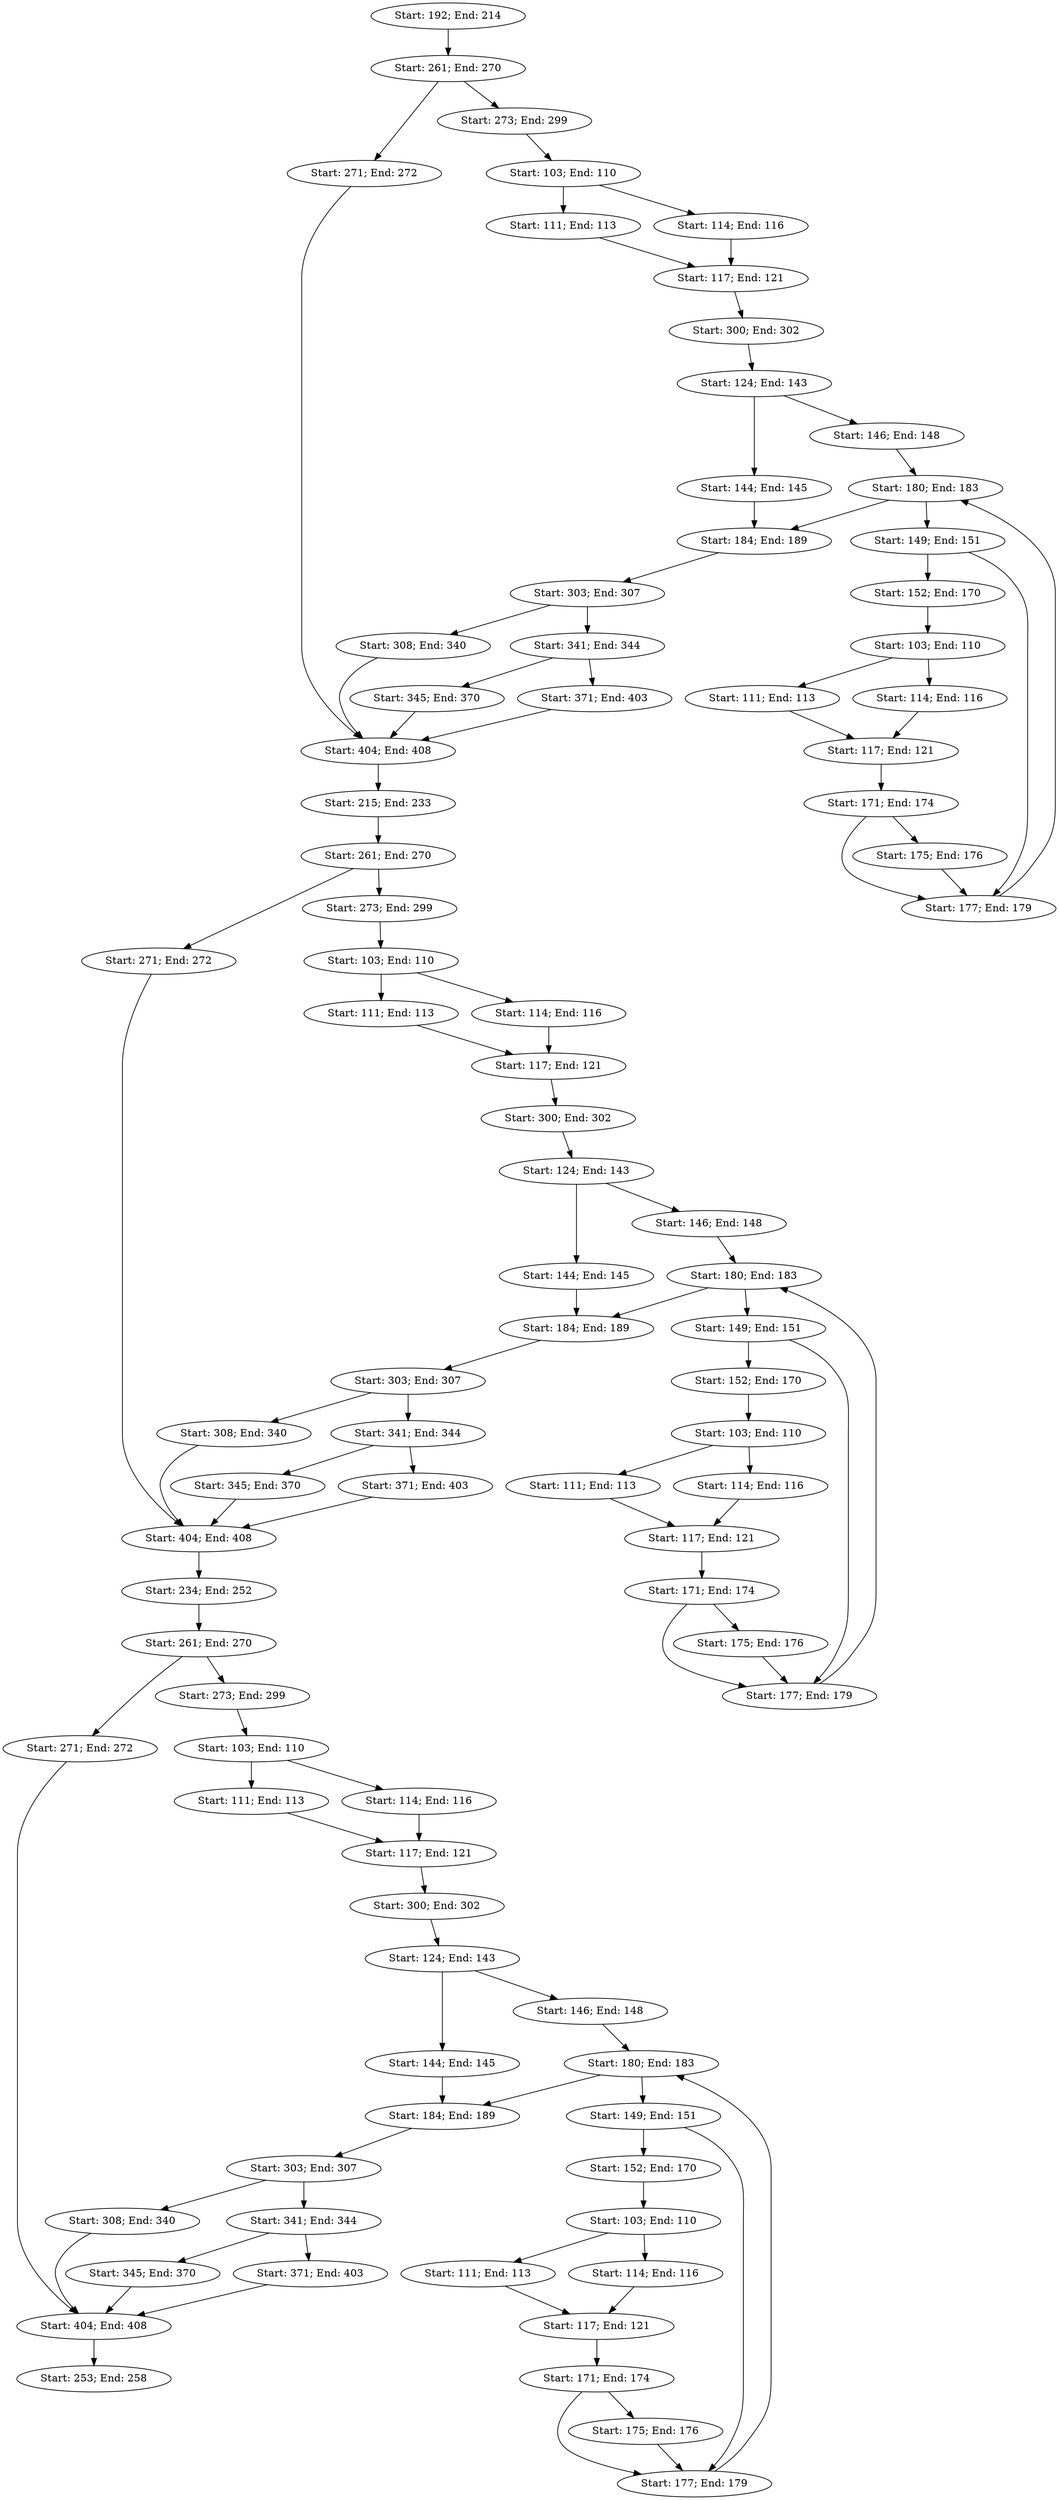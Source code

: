 strict digraph "" {
	node [label="\N"];
	0	[block="Basic Block starting at line 192 with 23 instructions",
		label="Start: 192; End: 214"];
	18	[block="Basic Block starting at line 261 with 10 instructions",
		label="Start: 261; End: 270"];
	0 -> 18;
	1	[block="Basic Block starting at line 215 with 19 instructions",
		label="Start: 215; End: 233"];
	42	[block="Basic Block starting at line 261 with 10 instructions",
		label="Start: 261; End: 270"];
	1 -> 42;
	2	[block="Basic Block starting at line 234 with 19 instructions",
		label="Start: 234; End: 252"];
	66	[block="Basic Block starting at line 261 with 10 instructions",
		label="Start: 261; End: 270"];
	2 -> 66;
	3	[block="Basic Block starting at line 253 with 6 instructions",
		label="Start: 253; End: 258"];
	4	[block="Basic Block starting at line 103 with 8 instructions",
		label="Start: 103; End: 110"];
	5	[block="Basic Block starting at line 111 with 3 instructions",
		label="Start: 111; End: 113"];
	4 -> 5;
	6	[block="Basic Block starting at line 114 with 3 instructions",
		label="Start: 114; End: 116"];
	4 -> 6;
	7	[block="Basic Block starting at line 117 with 5 instructions",
		label="Start: 117; End: 121"];
	5 -> 7;
	6 -> 7;
	21	[block="Basic Block starting at line 300 with 3 instructions",
		label="Start: 300; End: 302"];
	7 -> 21;
	8	[block="Basic Block starting at line 124 with 20 instructions",
		label="Start: 124; End: 143"];
	9	[block="Basic Block starting at line 144 with 2 instructions",
		label="Start: 144; End: 145"];
	8 -> 9;
	10	[block="Basic Block starting at line 146 with 3 instructions",
		label="Start: 146; End: 148"];
	8 -> 10;
	17	[block="Basic Block starting at line 184 with 6 instructions",
		label="Start: 184; End: 189"];
	9 -> 17;
	16	[block="Basic Block starting at line 180 with 4 instructions",
		label="Start: 180; End: 183"];
	10 -> 16;
	11	[block="Basic Block starting at line 149 with 3 instructions",
		label="Start: 149; End: 151"];
	12	[block="Basic Block starting at line 152 with 19 instructions",
		label="Start: 152; End: 170"];
	11 -> 12;
	15	[block="Basic Block starting at line 177 with 3 instructions",
		label="Start: 177; End: 179"];
	11 -> 15;
	28	[block="Basic Block starting at line 103 with 8 instructions",
		label="Start: 103; End: 110"];
	12 -> 28;
	13	[block="Basic Block starting at line 171 with 4 instructions",
		label="Start: 171; End: 174"];
	14	[block="Basic Block starting at line 175 with 2 instructions",
		label="Start: 175; End: 176"];
	13 -> 14;
	13 -> 15;
	14 -> 15;
	15 -> 16;
	16 -> 11;
	16 -> 17;
	22	[block="Basic Block starting at line 303 with 5 instructions",
		label="Start: 303; End: 307"];
	17 -> 22;
	19	[block="Basic Block starting at line 271 with 2 instructions",
		label="Start: 271; End: 272"];
	18 -> 19;
	20	[block="Basic Block starting at line 273 with 27 instructions",
		label="Start: 273; End: 299"];
	18 -> 20;
	27	[block="Basic Block starting at line 404 with 5 instructions",
		label="Start: 404; End: 408"];
	19 -> 27;
	20 -> 4;
	21 -> 8;
	23	[block="Basic Block starting at line 308 with 33 instructions",
		label="Start: 308; End: 340"];
	22 -> 23;
	24	[block="Basic Block starting at line 341 with 4 instructions",
		label="Start: 341; End: 344"];
	22 -> 24;
	23 -> 27;
	25	[block="Basic Block starting at line 345 with 26 instructions",
		label="Start: 345; End: 370"];
	24 -> 25;
	26	[block="Basic Block starting at line 371 with 33 instructions",
		label="Start: 371; End: 403"];
	24 -> 26;
	25 -> 27;
	26 -> 27;
	27 -> 1;
	29	[block="Basic Block starting at line 111 with 3 instructions",
		label="Start: 111; End: 113"];
	28 -> 29;
	30	[block="Basic Block starting at line 114 with 3 instructions",
		label="Start: 114; End: 116"];
	28 -> 30;
	31	[block="Basic Block starting at line 117 with 5 instructions",
		label="Start: 117; End: 121"];
	29 -> 31;
	30 -> 31;
	31 -> 13;
	32	[block="Basic Block starting at line 124 with 20 instructions",
		label="Start: 124; End: 143"];
	33	[block="Basic Block starting at line 144 with 2 instructions",
		label="Start: 144; End: 145"];
	32 -> 33;
	34	[block="Basic Block starting at line 146 with 3 instructions",
		label="Start: 146; End: 148"];
	32 -> 34;
	41	[block="Basic Block starting at line 184 with 6 instructions",
		label="Start: 184; End: 189"];
	33 -> 41;
	40	[block="Basic Block starting at line 180 with 4 instructions",
		label="Start: 180; End: 183"];
	34 -> 40;
	35	[block="Basic Block starting at line 149 with 3 instructions",
		label="Start: 149; End: 151"];
	36	[block="Basic Block starting at line 152 with 19 instructions",
		label="Start: 152; End: 170"];
	35 -> 36;
	39	[block="Basic Block starting at line 177 with 3 instructions",
		label="Start: 177; End: 179"];
	35 -> 39;
	76	[block="Basic Block starting at line 103 with 8 instructions",
		label="Start: 103; End: 110"];
	36 -> 76;
	37	[block="Basic Block starting at line 171 with 4 instructions",
		label="Start: 171; End: 174"];
	38	[block="Basic Block starting at line 175 with 2 instructions",
		label="Start: 175; End: 176"];
	37 -> 38;
	37 -> 39;
	38 -> 39;
	39 -> 40;
	40 -> 35;
	40 -> 41;
	46	[block="Basic Block starting at line 303 with 5 instructions",
		label="Start: 303; End: 307"];
	41 -> 46;
	43	[block="Basic Block starting at line 271 with 2 instructions",
		label="Start: 271; End: 272"];
	42 -> 43;
	44	[block="Basic Block starting at line 273 with 27 instructions",
		label="Start: 273; End: 299"];
	42 -> 44;
	51	[block="Basic Block starting at line 404 with 5 instructions",
		label="Start: 404; End: 408"];
	43 -> 51;
	52	[block="Basic Block starting at line 103 with 8 instructions",
		label="Start: 103; End: 110"];
	44 -> 52;
	45	[block="Basic Block starting at line 300 with 3 instructions",
		label="Start: 300; End: 302"];
	45 -> 32;
	47	[block="Basic Block starting at line 308 with 33 instructions",
		label="Start: 308; End: 340"];
	46 -> 47;
	48	[block="Basic Block starting at line 341 with 4 instructions",
		label="Start: 341; End: 344"];
	46 -> 48;
	47 -> 51;
	49	[block="Basic Block starting at line 345 with 26 instructions",
		label="Start: 345; End: 370"];
	48 -> 49;
	50	[block="Basic Block starting at line 371 with 33 instructions",
		label="Start: 371; End: 403"];
	48 -> 50;
	49 -> 51;
	50 -> 51;
	51 -> 2;
	53	[block="Basic Block starting at line 111 with 3 instructions",
		label="Start: 111; End: 113"];
	52 -> 53;
	54	[block="Basic Block starting at line 114 with 3 instructions",
		label="Start: 114; End: 116"];
	52 -> 54;
	55	[block="Basic Block starting at line 117 with 5 instructions",
		label="Start: 117; End: 121"];
	53 -> 55;
	54 -> 55;
	55 -> 45;
	56	[block="Basic Block starting at line 124 with 20 instructions",
		label="Start: 124; End: 143"];
	57	[block="Basic Block starting at line 144 with 2 instructions",
		label="Start: 144; End: 145"];
	56 -> 57;
	58	[block="Basic Block starting at line 146 with 3 instructions",
		label="Start: 146; End: 148"];
	56 -> 58;
	65	[block="Basic Block starting at line 184 with 6 instructions",
		label="Start: 184; End: 189"];
	57 -> 65;
	64	[block="Basic Block starting at line 180 with 4 instructions",
		label="Start: 180; End: 183"];
	58 -> 64;
	59	[block="Basic Block starting at line 149 with 3 instructions",
		label="Start: 149; End: 151"];
	60	[block="Basic Block starting at line 152 with 19 instructions",
		label="Start: 152; End: 170"];
	59 -> 60;
	63	[block="Basic Block starting at line 177 with 3 instructions",
		label="Start: 177; End: 179"];
	59 -> 63;
	84	[block="Basic Block starting at line 103 with 8 instructions",
		label="Start: 103; End: 110"];
	60 -> 84;
	61	[block="Basic Block starting at line 171 with 4 instructions",
		label="Start: 171; End: 174"];
	62	[block="Basic Block starting at line 175 with 2 instructions",
		label="Start: 175; End: 176"];
	61 -> 62;
	61 -> 63;
	62 -> 63;
	63 -> 64;
	64 -> 59;
	64 -> 65;
	70	[block="Basic Block starting at line 303 with 5 instructions",
		label="Start: 303; End: 307"];
	65 -> 70;
	67	[block="Basic Block starting at line 271 with 2 instructions",
		label="Start: 271; End: 272"];
	66 -> 67;
	68	[block="Basic Block starting at line 273 with 27 instructions",
		label="Start: 273; End: 299"];
	66 -> 68;
	75	[block="Basic Block starting at line 404 with 5 instructions",
		label="Start: 404; End: 408"];
	67 -> 75;
	80	[block="Basic Block starting at line 103 with 8 instructions",
		label="Start: 103; End: 110"];
	68 -> 80;
	69	[block="Basic Block starting at line 300 with 3 instructions",
		label="Start: 300; End: 302"];
	69 -> 56;
	71	[block="Basic Block starting at line 308 with 33 instructions",
		label="Start: 308; End: 340"];
	70 -> 71;
	72	[block="Basic Block starting at line 341 with 4 instructions",
		label="Start: 341; End: 344"];
	70 -> 72;
	71 -> 75;
	73	[block="Basic Block starting at line 345 with 26 instructions",
		label="Start: 345; End: 370"];
	72 -> 73;
	74	[block="Basic Block starting at line 371 with 33 instructions",
		label="Start: 371; End: 403"];
	72 -> 74;
	73 -> 75;
	74 -> 75;
	75 -> 3;
	77	[block="Basic Block starting at line 111 with 3 instructions",
		label="Start: 111; End: 113"];
	76 -> 77;
	78	[block="Basic Block starting at line 114 with 3 instructions",
		label="Start: 114; End: 116"];
	76 -> 78;
	79	[block="Basic Block starting at line 117 with 5 instructions",
		label="Start: 117; End: 121"];
	77 -> 79;
	78 -> 79;
	79 -> 37;
	81	[block="Basic Block starting at line 111 with 3 instructions",
		label="Start: 111; End: 113"];
	80 -> 81;
	82	[block="Basic Block starting at line 114 with 3 instructions",
		label="Start: 114; End: 116"];
	80 -> 82;
	83	[block="Basic Block starting at line 117 with 5 instructions",
		label="Start: 117; End: 121"];
	81 -> 83;
	82 -> 83;
	83 -> 69;
	85	[block="Basic Block starting at line 111 with 3 instructions",
		label="Start: 111; End: 113"];
	84 -> 85;
	86	[block="Basic Block starting at line 114 with 3 instructions",
		label="Start: 114; End: 116"];
	84 -> 86;
	87	[block="Basic Block starting at line 117 with 5 instructions",
		label="Start: 117; End: 121"];
	85 -> 87;
	86 -> 87;
	87 -> 61;
}
